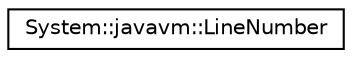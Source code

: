 digraph G
{
  edge [fontname="Helvetica",fontsize="10",labelfontname="Helvetica",labelfontsize="10"];
  node [fontname="Helvetica",fontsize="10",shape=record];
  rankdir="LR";
  Node1 [label="System::javavm::LineNumber",height=0.2,width=0.4,color="black", fillcolor="white", style="filled",URL="$class_system_1_1javavm_1_1_line_number.html"];
}
